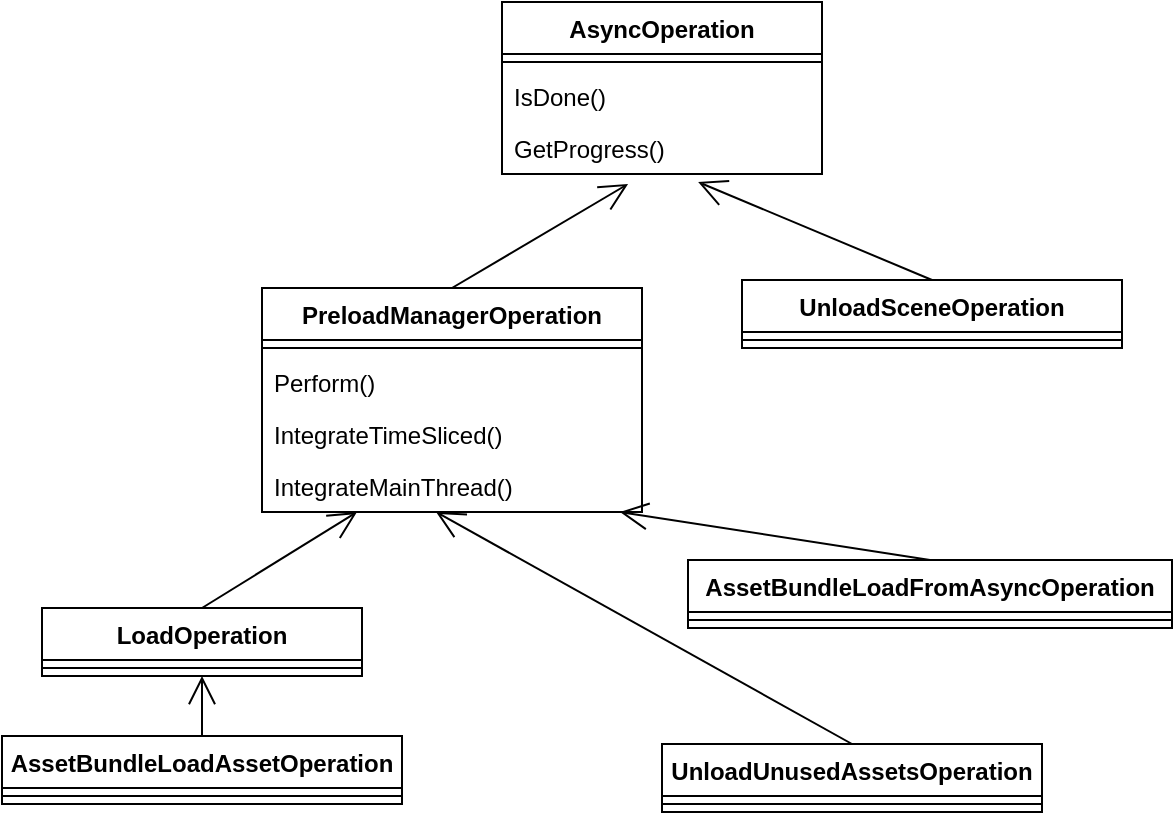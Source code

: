<mxfile version="11.0.0" type="github"><diagram id="2MnMHiwwBnMOyywSlPFO" name="Page-1"><mxGraphModel dx="1422" dy="844" grid="1" gridSize="10" guides="1" tooltips="1" connect="1" arrows="1" fold="1" page="1" pageScale="1" pageWidth="826" pageHeight="1169" math="0" shadow="0"><root><mxCell id="0"/><mxCell id="1" parent="0"/><mxCell id="0Cpd_hMwvBQmmLUWJ2HZ-3" value="PreloadManagerOperation" style="swimlane;fontStyle=1;align=center;verticalAlign=top;childLayout=stackLayout;horizontal=1;startSize=26;horizontalStack=0;resizeParent=1;resizeParentMax=0;resizeLast=0;collapsible=1;marginBottom=0;" vertex="1" parent="1"><mxGeometry x="200" y="256" width="190" height="112" as="geometry"/></mxCell><mxCell id="0Cpd_hMwvBQmmLUWJ2HZ-5" value="" style="line;strokeWidth=1;fillColor=none;align=left;verticalAlign=middle;spacingTop=-1;spacingLeft=3;spacingRight=3;rotatable=0;labelPosition=right;points=[];portConstraint=eastwest;" vertex="1" parent="0Cpd_hMwvBQmmLUWJ2HZ-3"><mxGeometry y="26" width="190" height="8" as="geometry"/></mxCell><mxCell id="0Cpd_hMwvBQmmLUWJ2HZ-48" value="Perform()" style="text;strokeColor=none;fillColor=none;align=left;verticalAlign=top;spacingLeft=4;spacingRight=4;overflow=hidden;rotatable=0;points=[[0,0.5],[1,0.5]];portConstraint=eastwest;" vertex="1" parent="0Cpd_hMwvBQmmLUWJ2HZ-3"><mxGeometry y="34" width="190" height="26" as="geometry"/></mxCell><mxCell id="0Cpd_hMwvBQmmLUWJ2HZ-49" value="IntegrateTimeSliced()" style="text;strokeColor=none;fillColor=none;align=left;verticalAlign=top;spacingLeft=4;spacingRight=4;overflow=hidden;rotatable=0;points=[[0,0.5],[1,0.5]];portConstraint=eastwest;" vertex="1" parent="0Cpd_hMwvBQmmLUWJ2HZ-3"><mxGeometry y="60" width="190" height="26" as="geometry"/></mxCell><mxCell id="0Cpd_hMwvBQmmLUWJ2HZ-46" value="IntegrateMainThread()" style="text;strokeColor=none;fillColor=none;align=left;verticalAlign=top;spacingLeft=4;spacingRight=4;overflow=hidden;rotatable=0;points=[[0,0.5],[1,0.5]];portConstraint=eastwest;" vertex="1" parent="0Cpd_hMwvBQmmLUWJ2HZ-3"><mxGeometry y="86" width="190" height="26" as="geometry"/></mxCell><mxCell id="0Cpd_hMwvBQmmLUWJ2HZ-11" value="AsyncOperation" style="swimlane;fontStyle=1;align=center;verticalAlign=top;childLayout=stackLayout;horizontal=1;startSize=26;horizontalStack=0;resizeParent=1;resizeParentMax=0;resizeLast=0;collapsible=1;marginBottom=0;" vertex="1" parent="1"><mxGeometry x="320" y="113" width="160" height="86" as="geometry"/></mxCell><mxCell id="0Cpd_hMwvBQmmLUWJ2HZ-12" value="" style="line;strokeWidth=1;fillColor=none;align=left;verticalAlign=middle;spacingTop=-1;spacingLeft=3;spacingRight=3;rotatable=0;labelPosition=right;points=[];portConstraint=eastwest;" vertex="1" parent="0Cpd_hMwvBQmmLUWJ2HZ-11"><mxGeometry y="26" width="160" height="8" as="geometry"/></mxCell><mxCell id="0Cpd_hMwvBQmmLUWJ2HZ-43" value="IsDone()" style="text;strokeColor=none;fillColor=none;align=left;verticalAlign=top;spacingLeft=4;spacingRight=4;overflow=hidden;rotatable=0;points=[[0,0.5],[1,0.5]];portConstraint=eastwest;" vertex="1" parent="0Cpd_hMwvBQmmLUWJ2HZ-11"><mxGeometry y="34" width="160" height="26" as="geometry"/></mxCell><mxCell id="0Cpd_hMwvBQmmLUWJ2HZ-44" value="GetProgress()" style="text;strokeColor=none;fillColor=none;align=left;verticalAlign=top;spacingLeft=4;spacingRight=4;overflow=hidden;rotatable=0;points=[[0,0.5],[1,0.5]];portConstraint=eastwest;" vertex="1" parent="0Cpd_hMwvBQmmLUWJ2HZ-11"><mxGeometry y="60" width="160" height="26" as="geometry"/></mxCell><mxCell id="0Cpd_hMwvBQmmLUWJ2HZ-13" value="AssetBundleLoadFromAsyncOperation" style="swimlane;fontStyle=1;align=center;verticalAlign=top;childLayout=stackLayout;horizontal=1;startSize=26;horizontalStack=0;resizeParent=1;resizeParentMax=0;resizeLast=0;collapsible=1;marginBottom=0;" vertex="1" parent="1"><mxGeometry x="413" y="392" width="242" height="34" as="geometry"/></mxCell><mxCell id="0Cpd_hMwvBQmmLUWJ2HZ-14" value="" style="line;strokeWidth=1;fillColor=none;align=left;verticalAlign=middle;spacingTop=-1;spacingLeft=3;spacingRight=3;rotatable=0;labelPosition=right;points=[];portConstraint=eastwest;" vertex="1" parent="0Cpd_hMwvBQmmLUWJ2HZ-13"><mxGeometry y="26" width="242" height="8" as="geometry"/></mxCell><mxCell id="0Cpd_hMwvBQmmLUWJ2HZ-15" value="" style="endArrow=open;endFill=1;endSize=12;html=1;entryX=0.394;entryY=1.192;entryDx=0;entryDy=0;entryPerimeter=0;exitX=0.5;exitY=0;exitDx=0;exitDy=0;" edge="1" parent="1" source="0Cpd_hMwvBQmmLUWJ2HZ-3" target="0Cpd_hMwvBQmmLUWJ2HZ-44"><mxGeometry width="160" relative="1" as="geometry"><mxPoint x="408" y="290" as="sourcePoint"/><mxPoint x="420" y="210" as="targetPoint"/></mxGeometry></mxCell><mxCell id="0Cpd_hMwvBQmmLUWJ2HZ-17" value="" style="endArrow=open;endFill=1;endSize=12;html=1;exitX=0.5;exitY=0;exitDx=0;exitDy=0;" edge="1" parent="1" source="0Cpd_hMwvBQmmLUWJ2HZ-13" target="0Cpd_hMwvBQmmLUWJ2HZ-46"><mxGeometry width="160" relative="1" as="geometry"><mxPoint x="570" y="-23" as="sourcePoint"/><mxPoint x="570" y="83" as="targetPoint"/></mxGeometry></mxCell><mxCell id="0Cpd_hMwvBQmmLUWJ2HZ-18" value="LoadOperation" style="swimlane;fontStyle=1;align=center;verticalAlign=top;childLayout=stackLayout;horizontal=1;startSize=26;horizontalStack=0;resizeParent=1;resizeParentMax=0;resizeLast=0;collapsible=1;marginBottom=0;" vertex="1" parent="1"><mxGeometry x="90" y="416" width="160" height="34" as="geometry"/></mxCell><mxCell id="0Cpd_hMwvBQmmLUWJ2HZ-19" value="" style="line;strokeWidth=1;fillColor=none;align=left;verticalAlign=middle;spacingTop=-1;spacingLeft=3;spacingRight=3;rotatable=0;labelPosition=right;points=[];portConstraint=eastwest;" vertex="1" parent="0Cpd_hMwvBQmmLUWJ2HZ-18"><mxGeometry y="26" width="160" height="8" as="geometry"/></mxCell><mxCell id="0Cpd_hMwvBQmmLUWJ2HZ-20" value="" style="endArrow=open;endFill=1;endSize=12;html=1;entryX=0.25;entryY=1;entryDx=0;entryDy=0;exitX=0.5;exitY=0;exitDx=0;exitDy=0;" edge="1" parent="1" source="0Cpd_hMwvBQmmLUWJ2HZ-18" target="0Cpd_hMwvBQmmLUWJ2HZ-3"><mxGeometry width="160" relative="1" as="geometry"><mxPoint x="130" y="10" as="sourcePoint"/><mxPoint x="130" y="156" as="targetPoint"/></mxGeometry></mxCell><mxCell id="0Cpd_hMwvBQmmLUWJ2HZ-22" value="UnloadSceneOperation" style="swimlane;fontStyle=1;align=center;verticalAlign=top;childLayout=stackLayout;horizontal=1;startSize=26;horizontalStack=0;resizeParent=1;resizeParentMax=0;resizeLast=0;collapsible=1;marginBottom=0;" vertex="1" parent="1"><mxGeometry x="440" y="252" width="190" height="34" as="geometry"/></mxCell><mxCell id="0Cpd_hMwvBQmmLUWJ2HZ-23" value="" style="line;strokeWidth=1;fillColor=none;align=left;verticalAlign=middle;spacingTop=-1;spacingLeft=3;spacingRight=3;rotatable=0;labelPosition=right;points=[];portConstraint=eastwest;" vertex="1" parent="0Cpd_hMwvBQmmLUWJ2HZ-22"><mxGeometry y="26" width="190" height="8" as="geometry"/></mxCell><mxCell id="0Cpd_hMwvBQmmLUWJ2HZ-24" value="" style="endArrow=open;endFill=1;endSize=12;html=1;exitX=0.5;exitY=0;exitDx=0;exitDy=0;entryX=0.613;entryY=1.154;entryDx=0;entryDy=0;entryPerimeter=0;" edge="1" parent="1" source="0Cpd_hMwvBQmmLUWJ2HZ-22" target="0Cpd_hMwvBQmmLUWJ2HZ-44"><mxGeometry width="160" relative="1" as="geometry"><mxPoint x="639.5" y="376" as="sourcePoint"/><mxPoint x="400" y="170" as="targetPoint"/></mxGeometry></mxCell><mxCell id="0Cpd_hMwvBQmmLUWJ2HZ-25" value="UnloadUnusedAssetsOperation" style="swimlane;fontStyle=1;align=center;verticalAlign=top;childLayout=stackLayout;horizontal=1;startSize=26;horizontalStack=0;resizeParent=1;resizeParentMax=0;resizeLast=0;collapsible=1;marginBottom=0;" vertex="1" parent="1"><mxGeometry x="400" y="484" width="190" height="34" as="geometry"/></mxCell><mxCell id="0Cpd_hMwvBQmmLUWJ2HZ-26" value="" style="line;strokeWidth=1;fillColor=none;align=left;verticalAlign=middle;spacingTop=-1;spacingLeft=3;spacingRight=3;rotatable=0;labelPosition=right;points=[];portConstraint=eastwest;" vertex="1" parent="0Cpd_hMwvBQmmLUWJ2HZ-25"><mxGeometry y="26" width="190" height="8" as="geometry"/></mxCell><mxCell id="0Cpd_hMwvBQmmLUWJ2HZ-28" value="" style="endArrow=open;endFill=1;endSize=12;html=1;exitX=0.5;exitY=0;exitDx=0;exitDy=0;entryX=0.458;entryY=1;entryDx=0;entryDy=0;entryPerimeter=0;" edge="1" parent="1" source="0Cpd_hMwvBQmmLUWJ2HZ-25" target="0Cpd_hMwvBQmmLUWJ2HZ-46"><mxGeometry width="160" relative="1" as="geometry"><mxPoint x="219.5" y="496" as="sourcePoint"/><mxPoint x="390" y="324" as="targetPoint"/></mxGeometry></mxCell><mxCell id="0Cpd_hMwvBQmmLUWJ2HZ-29" value="AssetBundleLoadAssetOperation" style="swimlane;fontStyle=1;align=center;verticalAlign=top;childLayout=stackLayout;horizontal=1;startSize=26;horizontalStack=0;resizeParent=1;resizeParentMax=0;resizeLast=0;collapsible=1;marginBottom=0;" vertex="1" parent="1"><mxGeometry x="70" y="480" width="200" height="34" as="geometry"/></mxCell><mxCell id="0Cpd_hMwvBQmmLUWJ2HZ-30" value="" style="line;strokeWidth=1;fillColor=none;align=left;verticalAlign=middle;spacingTop=-1;spacingLeft=3;spacingRight=3;rotatable=0;labelPosition=right;points=[];portConstraint=eastwest;" vertex="1" parent="0Cpd_hMwvBQmmLUWJ2HZ-29"><mxGeometry y="26" width="200" height="8" as="geometry"/></mxCell><mxCell id="0Cpd_hMwvBQmmLUWJ2HZ-32" value="" style="endArrow=open;endFill=1;endSize=12;html=1;entryX=0.5;entryY=1;entryDx=0;entryDy=0;" edge="1" parent="1" source="0Cpd_hMwvBQmmLUWJ2HZ-29" target="0Cpd_hMwvBQmmLUWJ2HZ-18"><mxGeometry width="160" relative="1" as="geometry"><mxPoint x="380" y="826" as="sourcePoint"/><mxPoint x="385" y="739" as="targetPoint"/></mxGeometry></mxCell></root></mxGraphModel></diagram></mxfile>